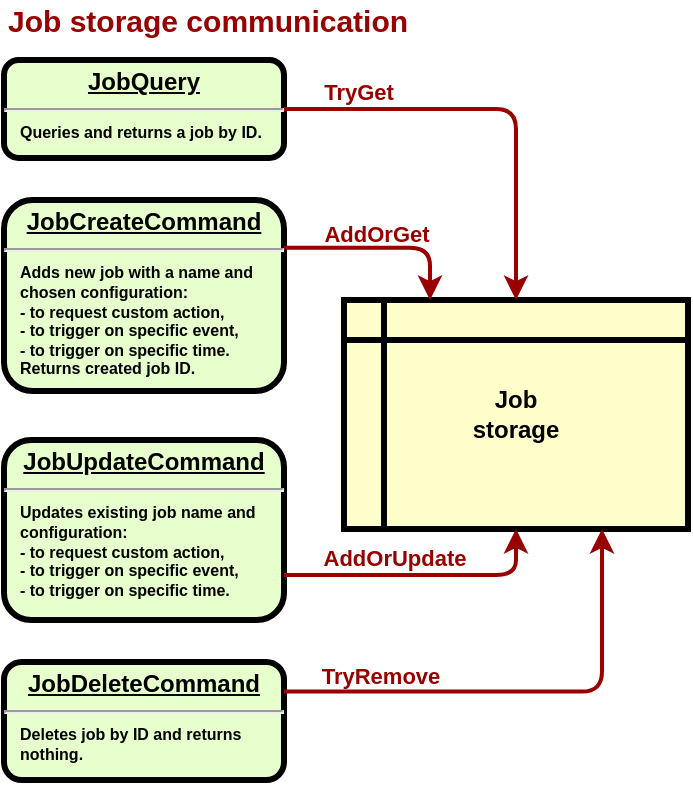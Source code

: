 <mxfile version="20.0.1" type="device"><diagram id="QPmg3-ZwQmwIl6BfGHrN" name="Page-1"><mxGraphModel dx="585" dy="2388" grid="1" gridSize="10" guides="1" tooltips="1" connect="1" arrows="1" fold="1" page="1" pageScale="1" pageWidth="850" pageHeight="1100" math="0" shadow="0"><root><mxCell id="0"/><mxCell id="1" parent="0"/><mxCell id="ay7i-LZr4yXRosF8sDx_-1" value="" style="group" vertex="1" connectable="0" parent="1"><mxGeometry x="40" y="-390" width="342" height="390" as="geometry"/></mxCell><mxCell id="ay7i-LZr4yXRosF8sDx_-2" value="" style="group" vertex="1" connectable="0" parent="ay7i-LZr4yXRosF8sDx_-1"><mxGeometry y="30" width="342" height="360" as="geometry"/></mxCell><mxCell id="ay7i-LZr4yXRosF8sDx_-3" value="&lt;p style=&quot;margin: 0px ; margin-top: 4px ; text-align: center ; text-decoration: underline&quot;&gt;&lt;strong&gt;JobCreateCommand&lt;br&gt;&lt;/strong&gt;&lt;/p&gt;&lt;hr&gt;&lt;p style=&quot;text-align: justify ; margin: 0px 0px 0px 8px ; font-size: 8px&quot;&gt;Adds new job with a&amp;nbsp;&lt;span&gt;name and&amp;nbsp;&lt;/span&gt;&lt;/p&gt;&lt;p style=&quot;text-align: justify ; margin: 0px 0px 0px 8px ; font-size: 8px&quot;&gt;&lt;span style=&quot;text-align: left&quot;&gt;chosen&amp;nbsp;&lt;/span&gt;&lt;span&gt;configuration:&lt;/span&gt;&lt;/p&gt;&lt;p style=&quot;text-align: justify ; margin: 0px 0px 0px 8px ; font-size: 8px&quot;&gt;&lt;span&gt;- to request custom action,&lt;/span&gt;&lt;/p&gt;&lt;p style=&quot;text-align: justify ; margin: 0px 0px 0px 8px ; font-size: 8px&quot;&gt;&lt;span&gt;- to trigger on specific event,&lt;/span&gt;&lt;/p&gt;&lt;p style=&quot;text-align: justify ; margin: 0px 0px 0px 8px ; font-size: 8px&quot;&gt;&lt;span&gt;- to trigger on specific time.&lt;/span&gt;&lt;/p&gt;&lt;p style=&quot;text-align: justify ; margin: 0px 0px 0px 8px ; font-size: 8px&quot;&gt;&lt;span&gt;Returns created job ID.&lt;/span&gt;&lt;/p&gt;" style="verticalAlign=middle;align=center;overflow=fill;fontSize=12;fontFamily=Helvetica;html=1;rounded=1;fontStyle=1;strokeWidth=3;fillColor=#E6FFCC" vertex="1" parent="ay7i-LZr4yXRosF8sDx_-2"><mxGeometry y="70" width="140" height="95.5" as="geometry"/></mxCell><mxCell id="ay7i-LZr4yXRosF8sDx_-4" value="&lt;p style=&quot;margin: 0px ; margin-top: 4px ; text-align: center ; text-decoration: underline&quot;&gt;JobUpdateCommand&lt;/p&gt;&lt;hr&gt;&lt;p style=&quot;text-align: justify ; margin: 0px 0px 0px 8px ; font-size: 8px&quot;&gt;Updates existing job name and&lt;/p&gt;&lt;p style=&quot;text-align: justify ; margin: 0px 0px 0px 8px ; font-size: 8px&quot;&gt;configuration:&lt;/p&gt;&lt;p style=&quot;text-align: justify ; margin: 0px 0px 0px 8px ; font-size: 8px&quot;&gt;- to request custom action,&lt;/p&gt;&lt;p style=&quot;text-align: justify ; margin: 0px 0px 0px 8px ; font-size: 8px&quot;&gt;- to trigger on specific event,&lt;/p&gt;&lt;p style=&quot;text-align: justify ; margin: 0px 0px 0px 8px ; font-size: 8px&quot;&gt;- to trigger on specific time.&lt;/p&gt;" style="verticalAlign=middle;align=center;overflow=fill;fontSize=12;fontFamily=Helvetica;html=1;rounded=1;fontStyle=1;strokeWidth=3;fillColor=#E6FFCC" vertex="1" parent="ay7i-LZr4yXRosF8sDx_-2"><mxGeometry y="190" width="140" height="90" as="geometry"/></mxCell><mxCell id="ay7i-LZr4yXRosF8sDx_-5" value="&lt;p style=&quot;margin: 0px ; margin-top: 4px ; text-align: center ; text-decoration: underline&quot;&gt;JobDeleteCommand&lt;/p&gt;&lt;hr&gt;&lt;p style=&quot;text-align: justify ; margin: 0px 0px 0px 8px ; font-size: 8px&quot;&gt;Deletes job by ID and returns&lt;/p&gt;&lt;p style=&quot;text-align: justify ; margin: 0px 0px 0px 8px ; font-size: 8px&quot;&gt;nothing.&lt;/p&gt;" style="verticalAlign=middle;align=center;overflow=fill;fontSize=12;fontFamily=Helvetica;html=1;rounded=1;fontStyle=1;strokeWidth=3;fillColor=#E6FFCC" vertex="1" parent="ay7i-LZr4yXRosF8sDx_-2"><mxGeometry y="301" width="140" height="59" as="geometry"/></mxCell><mxCell id="ay7i-LZr4yXRosF8sDx_-6" value="&lt;p style=&quot;margin: 0px ; margin-top: 4px ; text-align: center ; text-decoration: underline&quot;&gt;&lt;strong&gt;JobQuery&lt;br&gt;&lt;/strong&gt;&lt;/p&gt;&lt;hr&gt;&lt;p style=&quot;text-align: justify ; margin: 0px 0px 0px 8px ; font-size: 8px&quot;&gt;&lt;span&gt;Queries and returns a job by ID.&lt;/span&gt;&lt;br&gt;&lt;/p&gt;" style="verticalAlign=middle;align=center;overflow=fill;fontSize=12;fontFamily=Helvetica;html=1;rounded=1;fontStyle=1;strokeWidth=3;fillColor=#E6FFCC" vertex="1" parent="ay7i-LZr4yXRosF8sDx_-2"><mxGeometry width="140" height="49" as="geometry"/></mxCell><mxCell id="ay7i-LZr4yXRosF8sDx_-7" value="&lt;b&gt;Job&lt;br&gt;storage&lt;/b&gt;" style="shape=internalStorage;whiteSpace=wrap;html=1;backgroundOutline=1;fillColor=#FFFFCC;strokeColor=default;strokeWidth=3;align=center;" vertex="1" parent="ay7i-LZr4yXRosF8sDx_-2"><mxGeometry x="170" y="120" width="172" height="114.5" as="geometry"/></mxCell><mxCell id="ay7i-LZr4yXRosF8sDx_-8" value="" style="edgeStyle=orthogonalEdgeStyle;strokeColor=#990000;strokeWidth=2;entryX=0.5;entryY=0;entryDx=0;entryDy=0;exitX=1;exitY=0.5;exitDx=0;exitDy=0;" edge="1" parent="ay7i-LZr4yXRosF8sDx_-2" source="ay7i-LZr4yXRosF8sDx_-6" target="ay7i-LZr4yXRosF8sDx_-7"><mxGeometry width="100" height="100" relative="1" as="geometry"><mxPoint x="110" y="80" as="sourcePoint"/><mxPoint x="298" y="128.51" as="targetPoint"/></mxGeometry></mxCell><mxCell id="ay7i-LZr4yXRosF8sDx_-9" value="TryGet" style="edgeLabel;html=1;align=center;verticalAlign=middle;resizable=0;points=[];fontStyle=1;fontColor=#990000;labelBackgroundColor=none;" vertex="1" connectable="0" parent="ay7i-LZr4yXRosF8sDx_-8"><mxGeometry x="0.204" y="-1" relative="1" as="geometry"><mxPoint x="-78" y="-20" as="offset"/></mxGeometry></mxCell><mxCell id="ay7i-LZr4yXRosF8sDx_-10" value="" style="edgeStyle=orthogonalEdgeStyle;strokeColor=#990000;strokeWidth=2;exitX=1;exitY=0.25;exitDx=0;exitDy=0;elbow=vertical;entryX=0.25;entryY=0;entryDx=0;entryDy=0;" edge="1" parent="ay7i-LZr4yXRosF8sDx_-2" source="ay7i-LZr4yXRosF8sDx_-3" target="ay7i-LZr4yXRosF8sDx_-7"><mxGeometry width="100" height="100" relative="1" as="geometry"><mxPoint x="170" y="190" as="sourcePoint"/><mxPoint x="210" y="170" as="targetPoint"/></mxGeometry></mxCell><mxCell id="ay7i-LZr4yXRosF8sDx_-11" value="AddOrGet" style="edgeLabel;html=1;align=center;verticalAlign=middle;resizable=0;points=[];fontStyle=1;fontColor=#990000;labelBackgroundColor=none;" vertex="1" connectable="0" parent="ay7i-LZr4yXRosF8sDx_-10"><mxGeometry x="0.204" y="-1" relative="1" as="geometry"><mxPoint x="-14" y="-8" as="offset"/></mxGeometry></mxCell><mxCell id="ay7i-LZr4yXRosF8sDx_-12" value="" style="edgeStyle=orthogonalEdgeStyle;strokeColor=#990000;strokeWidth=2;exitX=1;exitY=0.75;exitDx=0;exitDy=0;entryX=0.5;entryY=1;entryDx=0;entryDy=0;elbow=vertical;" edge="1" parent="ay7i-LZr4yXRosF8sDx_-2" source="ay7i-LZr4yXRosF8sDx_-4" target="ay7i-LZr4yXRosF8sDx_-7"><mxGeometry width="100" height="100" relative="1" as="geometry"><mxPoint x="170" y="237" as="sourcePoint"/><mxPoint x="296.992" y="165.03" as="targetPoint"/></mxGeometry></mxCell><mxCell id="ay7i-LZr4yXRosF8sDx_-13" value="AddOrUpdate" style="edgeLabel;html=1;align=center;verticalAlign=middle;resizable=0;points=[];fontStyle=1;fontColor=#990000;labelBackgroundColor=none;" vertex="1" connectable="0" parent="ay7i-LZr4yXRosF8sDx_-12"><mxGeometry x="0.204" y="-1" relative="1" as="geometry"><mxPoint x="-29" y="-10" as="offset"/></mxGeometry></mxCell><mxCell id="ay7i-LZr4yXRosF8sDx_-14" value="" style="edgeStyle=orthogonalEdgeStyle;strokeColor=#990000;strokeWidth=2;exitX=1;exitY=0.25;exitDx=0;exitDy=0;elbow=vertical;entryX=0.75;entryY=1;entryDx=0;entryDy=0;" edge="1" parent="ay7i-LZr4yXRosF8sDx_-2" source="ay7i-LZr4yXRosF8sDx_-5" target="ay7i-LZr4yXRosF8sDx_-7"><mxGeometry width="100" height="100" relative="1" as="geometry"><mxPoint x="170" y="314.75" as="sourcePoint"/><mxPoint x="306" y="220" as="targetPoint"/></mxGeometry></mxCell><mxCell id="ay7i-LZr4yXRosF8sDx_-15" value="TryRemove" style="edgeLabel;html=1;align=center;verticalAlign=middle;resizable=0;points=[];fontStyle=1;fontColor=#990000;labelBackgroundColor=none;" vertex="1" connectable="0" parent="ay7i-LZr4yXRosF8sDx_-14"><mxGeometry x="0.204" y="-1" relative="1" as="geometry"><mxPoint x="-97" y="-9" as="offset"/></mxGeometry></mxCell><mxCell id="ay7i-LZr4yXRosF8sDx_-16" value="Job storage communication" style="text;html=1;align=left;verticalAlign=middle;resizable=0;points=[];autosize=1;strokeColor=none;fillColor=none;fontStyle=1;fontSize=15;fontColor=#990000;" vertex="1" parent="ay7i-LZr4yXRosF8sDx_-1"><mxGeometry width="220" height="20" as="geometry"/></mxCell></root></mxGraphModel></diagram></mxfile>